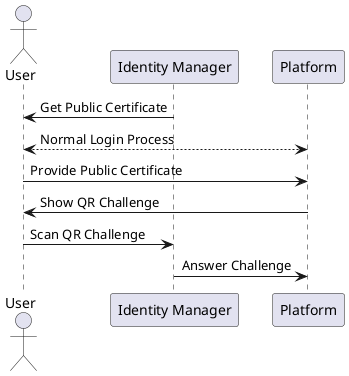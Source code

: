 @startuml

actor "User" as user
participant "Identity Manager" as im
participant Platform as plat

im -> user: Get Public Certificate
user <--> plat: Normal Login Process
user -> plat: Provide Public Certificate
plat -> user: Show QR Challenge
user -> im: Scan QR Challenge
im -> plat: Answer Challenge

@enduml
